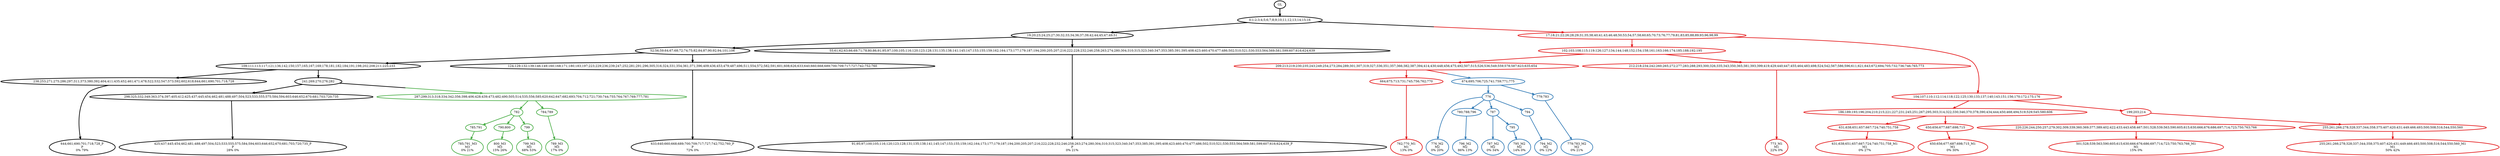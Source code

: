 digraph T {
	{
		rank=same
		48 [penwidth=3,colorscheme=set19,color=0,label="644;661;690;701;718;728_P\nP\n0% 79%"]
		45 [penwidth=3,colorscheme=set19,color=0,label="425;437;445;454;462;481;488;497;504;523;533;555;575;584;594;603;646;652;670;681;703;720;735_P\nP\n28% 0%"]
		43 [penwidth=3,colorscheme=set19,color=0,label="633;640;660;668;689;700;709;717;727;742;752;760_P\nP\n72% 0%"]
		41 [penwidth=3,colorscheme=set19,color=0,label="91;95;97;100;105;116;120;123;128;131;135;138;141;145;147;153;155;159;162;164;173;177;179;187;194;200;205;207;216;222;228;232;246;258;263;274;280;304;310;315;323;340;347;353;385;391;395;408;423;460;470;477;486;502;510;521;530;553;564;569;581;599;607;616;624;639_P\nP\n0% 21%"]
		37 [penwidth=3,colorscheme=set19,color=1,label="762;770_M1\nM1\n13% 0%"]
		35 [penwidth=3,colorscheme=set19,color=1,label="773_M1\nM1\n22% 0%"]
		31 [penwidth=3,colorscheme=set19,color=1,label="631;638;651;657;667;724;740;751;758_M1\nM1\n0% 27%"]
		29 [penwidth=3,colorscheme=set19,color=1,label="650;656;677;687;698;715_M1\nM1\n0% 30%"]
		26 [penwidth=3,colorscheme=set19,color=1,label="501;528;539;563;590;605;615;630;666;676;686;697;714;723;750;763;766_M1\nM1\n15% 0%"]
		24 [penwidth=3,colorscheme=set19,color=1,label="255;261;266;278;328;337;344;358;375;407;420;431;449;466;493;500;508;516;544;550;560_M1\nM1\n50% 42%"]
		22 [penwidth=3,colorscheme=set19,color=2,label="776_M2\nM2\n0% 20%"]
		20 [penwidth=3,colorscheme=set19,color=2,label="796_M2\nM2\n86% 13%"]
		18 [penwidth=3,colorscheme=set19,color=2,label="787_M2\nM2\n0% 34%"]
		16 [penwidth=3,colorscheme=set19,color=2,label="795_M2\nM2\n14% 0%"]
		14 [penwidth=3,colorscheme=set19,color=2,label="794_M2\nM2\n0% 12%"]
		12 [penwidth=3,colorscheme=set19,color=2,label="779;783_M2\nM2\n0% 21%"]
		9 [penwidth=3,colorscheme=set19,color=3,label="785;791_M3\nM3\n0% 21%"]
		7 [penwidth=3,colorscheme=set19,color=3,label="800_M3\nM3\n15% 26%"]
		5 [penwidth=3,colorscheme=set19,color=3,label="799_M3\nM3\n68% 53%"]
		3 [penwidth=3,colorscheme=set19,color=3,label="789_M3\nM3\n17% 0%"]
	}
	54 [penwidth=3,colorscheme=set19,color=0,label="GL"]
	53 [penwidth=3,colorscheme=set19,color=0,label="0;1;2;3;4;5;6;7;8;9;10;11;12;13;14;15;16"]
	52 [penwidth=3,colorscheme=set19,color=0,label="19;20;23;24;25;27;30;32;33;34;36;37;39;42;44;45;47;49;51"]
	51 [penwidth=3,colorscheme=set19,color=0,label="52;56;59;64;67;68;72;74;75;82;84;87;90;92;94;101;106"]
	50 [penwidth=3,colorscheme=set19,color=0,label="109;111;113;117;121;136;142;150;157;165;167;169;178;181;182;184;191;198;202;208;211;225;233"]
	49 [penwidth=3,colorscheme=set19,color=0,label="238;253;271;275;286;297;311;373;380;392;404;411;435;452;461;471;478;522;532;547;573;592;602;618;644;661;690;701;718;728"]
	47 [penwidth=3,colorscheme=set19,color=0,label="241;269;270;276;282"]
	46 [penwidth=3,colorscheme=set19,color=0,label="298;325;332;349;363;374;397;405;412;425;437;445;454;462;481;488;497;504;523;533;555;575;584;594;603;646;652;670;681;703;720;735"]
	44 [penwidth=3,colorscheme=set19,color=0,label="124;129;132;139;146;149;160;168;171;180;183;197;223;229;236;239;247;252;281;291;296;305;316;324;331;354;361;371;396;409;436;453;479;487;496;511;554;572;582;591;601;608;626;633;640;660;668;689;700;709;717;727;742;752;760"]
	42 [penwidth=3,colorscheme=set19,color=0,label="55;61;62;63;66;69;71;78;80;86;91;95;97;100;105;116;120;123;128;131;135;138;141;145;147;153;155;159;162;164;173;177;179;187;194;200;205;207;216;222;228;232;246;258;263;274;280;304;310;315;323;340;347;353;385;391;395;408;423;460;470;477;486;502;510;521;530;553;564;569;581;599;607;616;624;639"]
	40 [penwidth=3,colorscheme=set19,color=1,label="102;103;108;115;119;126;127;134;144;148;152;154;158;161;163;166;174;185;188;192;195"]
	39 [penwidth=3,colorscheme=set19,color=1,label="209;213;219;230;235;243;249;254;273;284;289;301;307;319;327;336;351;357;366;382;387;394;414;430;448;456;475;492;507;515;526;536;549;559;578;587;623;635;654"]
	38 [penwidth=3,colorscheme=set19,color=1,label="664;675;713;731;745;756;762;770"]
	36 [penwidth=3,colorscheme=set19,color=1,label="212;218;234;242;260;265;272;277;283;288;293;300;326;335;343;350;365;381;393;399;419;429;440;447;455;464;483;498;524;542;567;586;596;611;621;643;672;694;705;732;736;746;765;773"]
	34 [penwidth=3,colorscheme=set19,color=1,label="104;107;110;112;114;118;122;125;130;133;137;140;143;151;156;170;172;175;176"]
	33 [penwidth=3,colorscheme=set19,color=1,label="186;189;193;196;204;210;215;221;227;231;245;251;267;295;303;314;322;330;346;370;378;390;434;444;450;468;494;519;529;545;580;606"]
	32 [penwidth=3,colorscheme=set19,color=1,label="631;638;651;657;667;724;740;751;758"]
	30 [penwidth=3,colorscheme=set19,color=1,label="650;656;677;687;698;715"]
	28 [penwidth=3,colorscheme=set19,color=1,label="199;203;214"]
	27 [penwidth=3,colorscheme=set19,color=1,label="220;226;244;250;257;279;302;309;339;360;369;377;389;402;422;433;443;458;467;501;528;539;563;590;605;615;630;666;676;686;697;714;723;750;763;766"]
	25 [penwidth=3,colorscheme=set19,color=1,label="255;261;266;278;328;337;344;358;375;407;420;431;449;466;493;500;508;516;544;550;560"]
	23 [penwidth=3,colorscheme=set19,color=2,label="776"]
	21 [penwidth=3,colorscheme=set19,color=2,label="780;788;796"]
	19 [penwidth=3,colorscheme=set19,color=2,label="787"]
	17 [penwidth=3,colorscheme=set19,color=2,label="795"]
	15 [penwidth=3,colorscheme=set19,color=2,label="794"]
	13 [penwidth=3,colorscheme=set19,color=2,label="779;783"]
	11 [penwidth=3,colorscheme=set19,color=3,label="782"]
	10 [penwidth=3,colorscheme=set19,color=3,label="785;791"]
	8 [penwidth=3,colorscheme=set19,color=3,label="790;800"]
	6 [penwidth=3,colorscheme=set19,color=3,label="799"]
	4 [penwidth=3,colorscheme=set19,color=3,label="784;789"]
	2 [penwidth=3,colorscheme=set19,color=2,label="674;695;706;725;741;759;771;775"]
	1 [penwidth=3,colorscheme=set19,color=3,label="287;299;313;318;334;342;356;398;406;428;439;473;482;490;505;514;535;556;585;620;642;647;682;693;704;712;721;730;744;755;764;767;769;777;781"]
	0 [penwidth=3,colorscheme=set19,color=1,label="17;18;21;22;26;28;29;31;35;38;40;41;43;46;48;50;53;54;57;58;60;65;70;73;76;77;79;81;83;85;88;89;93;96;98;99"]
	54 -> 53 [penwidth=3,colorscheme=set19,color=0]
	53 -> 52 [penwidth=3,colorscheme=set19,color=0]
	53 -> 0 [penwidth=3,colorscheme=set19,color="0;0.5:1"]
	52 -> 42 [penwidth=3,colorscheme=set19,color=0]
	52 -> 51 [penwidth=3,colorscheme=set19,color=0]
	51 -> 50 [penwidth=3,colorscheme=set19,color=0]
	51 -> 44 [penwidth=3,colorscheme=set19,color=0]
	50 -> 47 [penwidth=3,colorscheme=set19,color=0]
	50 -> 49 [penwidth=3,colorscheme=set19,color=0]
	49 -> 48 [penwidth=3,colorscheme=set19,color=0]
	47 -> 46 [penwidth=3,colorscheme=set19,color=0]
	47 -> 1 [penwidth=3,colorscheme=set19,color="0;0.5:3"]
	46 -> 45 [penwidth=3,colorscheme=set19,color=0]
	44 -> 43 [penwidth=3,colorscheme=set19,color=0]
	42 -> 41 [penwidth=3,colorscheme=set19,color=0]
	40 -> 36 [penwidth=3,colorscheme=set19,color=1]
	40 -> 39 [penwidth=3,colorscheme=set19,color=1]
	39 -> 38 [penwidth=3,colorscheme=set19,color=1]
	39 -> 2 [penwidth=3,colorscheme=set19,color="1;0.5:2"]
	38 -> 37 [penwidth=3,colorscheme=set19,color=1]
	36 -> 35 [penwidth=3,colorscheme=set19,color=1]
	34 -> 33 [penwidth=3,colorscheme=set19,color=1]
	34 -> 28 [penwidth=3,colorscheme=set19,color=1]
	33 -> 32 [penwidth=3,colorscheme=set19,color=1]
	33 -> 30 [penwidth=3,colorscheme=set19,color=1]
	32 -> 31 [penwidth=3,colorscheme=set19,color=1]
	30 -> 29 [penwidth=3,colorscheme=set19,color=1]
	28 -> 25 [penwidth=3,colorscheme=set19,color=1]
	28 -> 27 [penwidth=3,colorscheme=set19,color=1]
	27 -> 26 [penwidth=3,colorscheme=set19,color=1]
	25 -> 24 [penwidth=3,colorscheme=set19,color=1]
	23 -> 22 [penwidth=3,colorscheme=set19,color=2]
	23 -> 19 [penwidth=3,colorscheme=set19,color=2]
	23 -> 15 [penwidth=3,colorscheme=set19,color=2]
	23 -> 21 [penwidth=3,colorscheme=set19,color=2]
	21 -> 20 [penwidth=3,colorscheme=set19,color=2]
	19 -> 18 [penwidth=3,colorscheme=set19,color=2]
	19 -> 17 [penwidth=3,colorscheme=set19,color=2]
	17 -> 16 [penwidth=3,colorscheme=set19,color=2]
	15 -> 14 [penwidth=3,colorscheme=set19,color=2]
	13 -> 12 [penwidth=3,colorscheme=set19,color=2]
	11 -> 10 [penwidth=3,colorscheme=set19,color=3]
	11 -> 6 [penwidth=3,colorscheme=set19,color=3]
	11 -> 8 [penwidth=3,colorscheme=set19,color=3]
	10 -> 9 [penwidth=3,colorscheme=set19,color=3]
	8 -> 7 [penwidth=3,colorscheme=set19,color=3]
	6 -> 5 [penwidth=3,colorscheme=set19,color=3]
	4 -> 3 [penwidth=3,colorscheme=set19,color=3]
	2 -> 23 [penwidth=3,colorscheme=set19,color=2]
	2 -> 13 [penwidth=3,colorscheme=set19,color=2]
	1 -> 11 [penwidth=3,colorscheme=set19,color=3]
	1 -> 4 [penwidth=3,colorscheme=set19,color=3]
	0 -> 40 [penwidth=3,colorscheme=set19,color=1]
	0 -> 34 [penwidth=3,colorscheme=set19,color=1]
}
